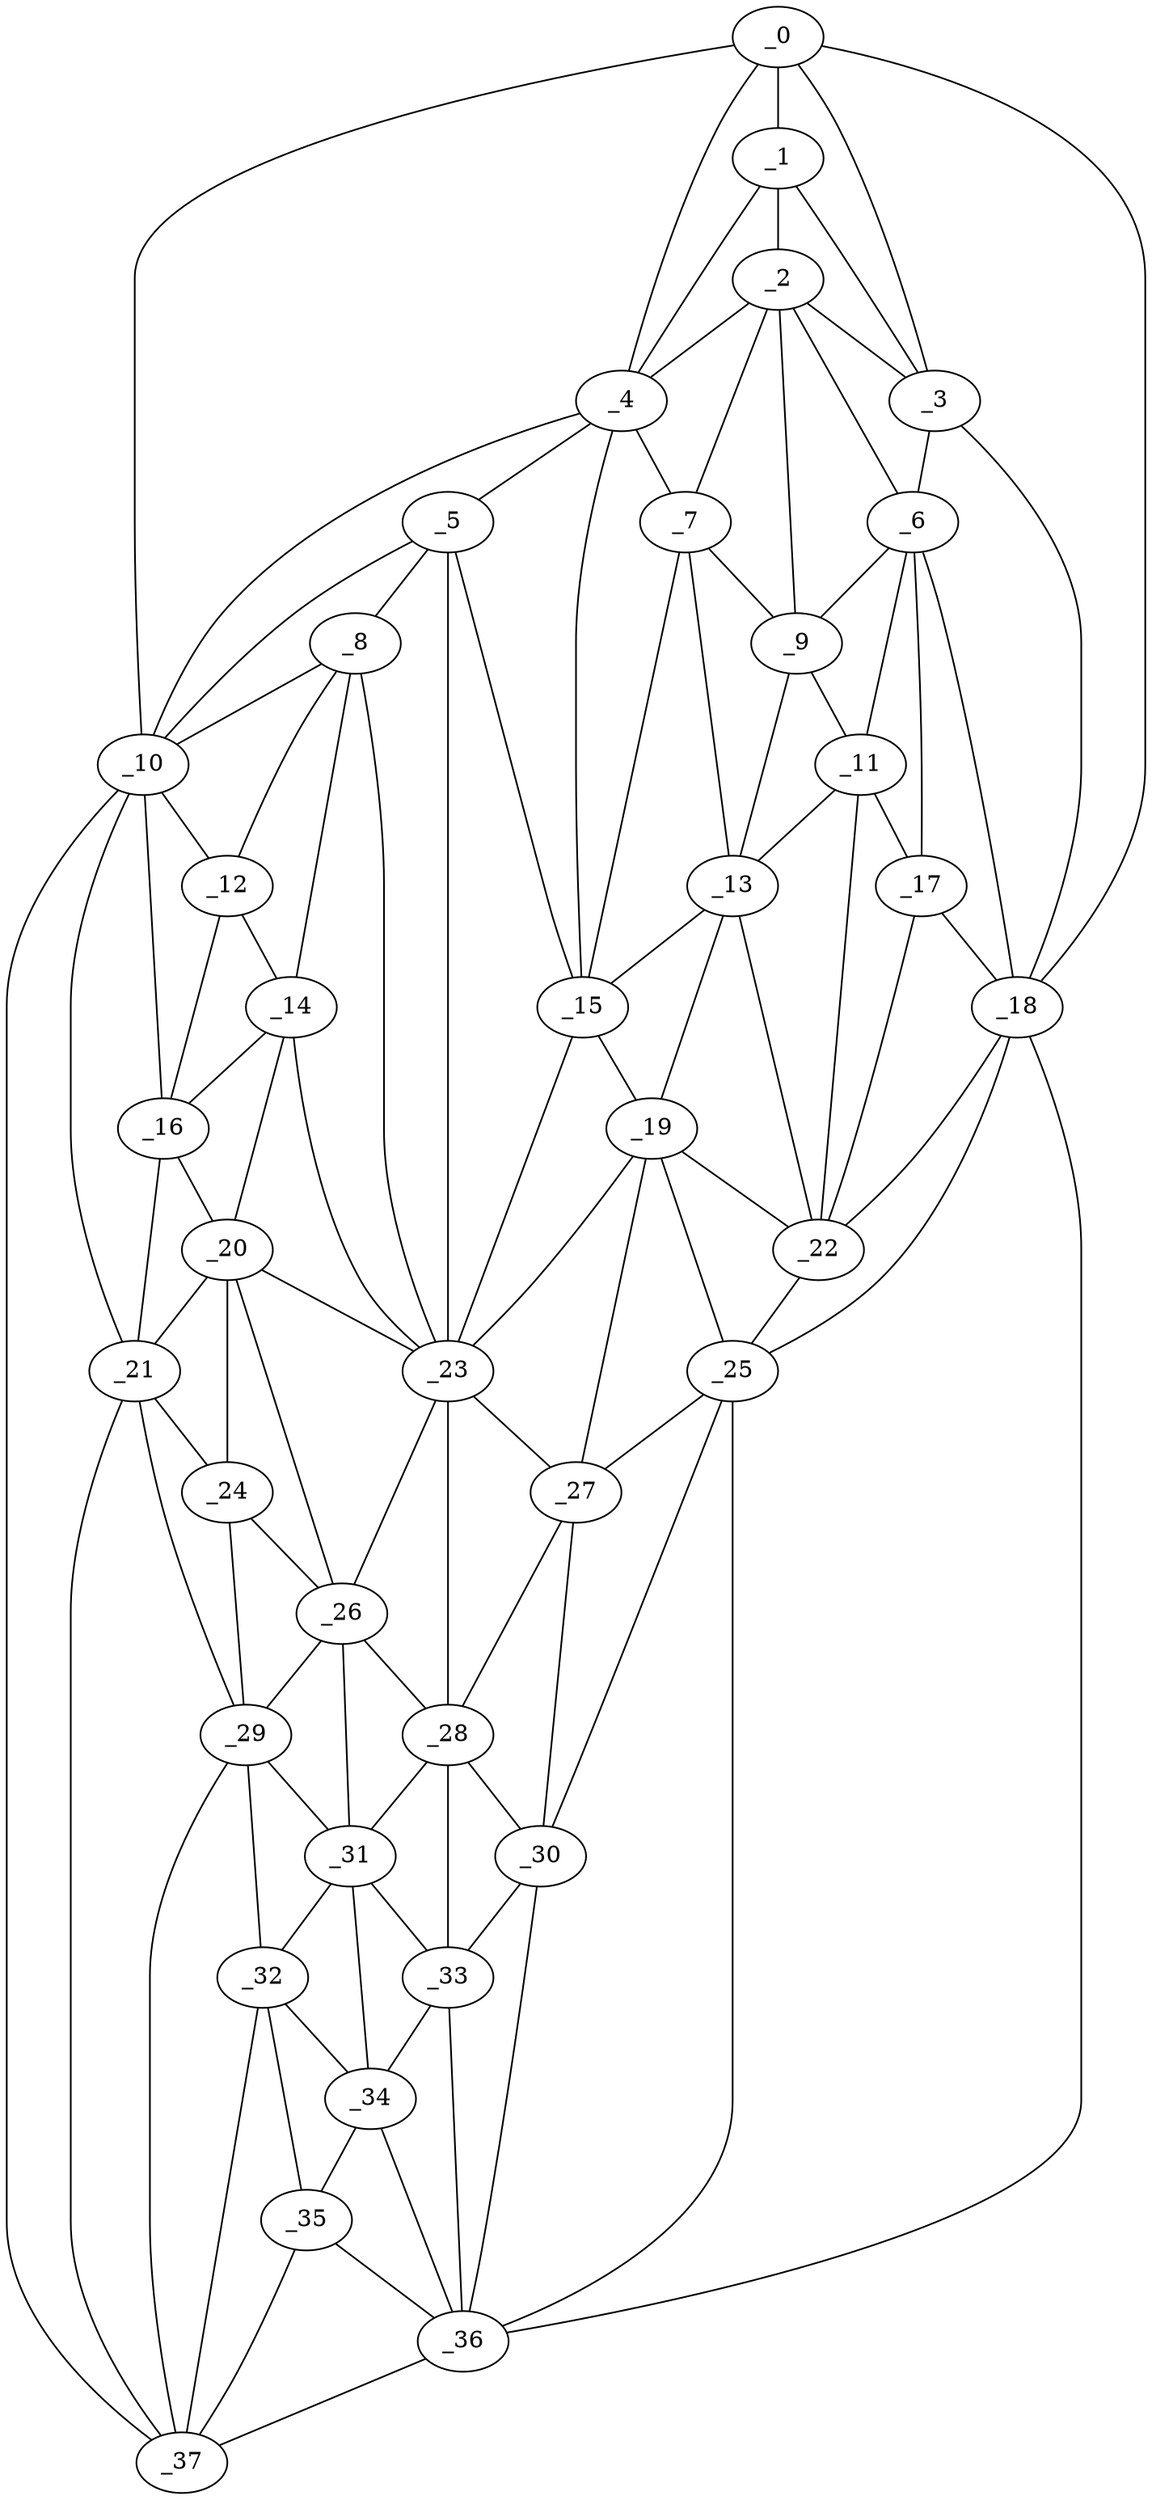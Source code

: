 graph "obj79__255.gxl" {
	_0	 [x=6,
		y=15];
	_1	 [x=24,
		y=16];
	_0 -- _1	 [valence=1];
	_3	 [x=40,
		y=13];
	_0 -- _3	 [valence=1];
	_4	 [x=42,
		y=54];
	_0 -- _4	 [valence=2];
	_10	 [x=53,
		y=120];
	_0 -- _10	 [valence=1];
	_18	 [x=70,
		y=7];
	_0 -- _18	 [valence=1];
	_2	 [x=38,
		y=20];
	_1 -- _2	 [valence=1];
	_1 -- _3	 [valence=2];
	_1 -- _4	 [valence=2];
	_2 -- _3	 [valence=2];
	_2 -- _4	 [valence=2];
	_6	 [x=48,
		y=17];
	_2 -- _6	 [valence=2];
	_7	 [x=49,
		y=35];
	_2 -- _7	 [valence=2];
	_9	 [x=53,
		y=27];
	_2 -- _9	 [valence=1];
	_3 -- _6	 [valence=2];
	_3 -- _18	 [valence=2];
	_5	 [x=46,
		y=60];
	_4 -- _5	 [valence=2];
	_4 -- _7	 [valence=2];
	_4 -- _10	 [valence=1];
	_15	 [x=64,
		y=40];
	_4 -- _15	 [valence=2];
	_8	 [x=52,
		y=71];
	_5 -- _8	 [valence=2];
	_5 -- _10	 [valence=2];
	_5 -- _15	 [valence=2];
	_23	 [x=77,
		y=55];
	_5 -- _23	 [valence=1];
	_6 -- _9	 [valence=2];
	_11	 [x=61,
		y=24];
	_6 -- _11	 [valence=1];
	_17	 [x=68,
		y=17];
	_6 -- _17	 [valence=2];
	_6 -- _18	 [valence=1];
	_7 -- _9	 [valence=2];
	_13	 [x=63,
		y=35];
	_7 -- _13	 [valence=2];
	_7 -- _15	 [valence=1];
	_8 -- _10	 [valence=1];
	_12	 [x=61,
		y=85];
	_8 -- _12	 [valence=2];
	_14	 [x=63,
		y=77];
	_8 -- _14	 [valence=2];
	_8 -- _23	 [valence=2];
	_9 -- _11	 [valence=2];
	_9 -- _13	 [valence=2];
	_10 -- _12	 [valence=2];
	_16	 [x=66,
		y=85];
	_10 -- _16	 [valence=2];
	_21	 [x=73,
		y=84];
	_10 -- _21	 [valence=1];
	_37	 [x=123,
		y=112];
	_10 -- _37	 [valence=1];
	_11 -- _13	 [valence=2];
	_11 -- _17	 [valence=2];
	_22	 [x=74,
		y=23];
	_11 -- _22	 [valence=2];
	_12 -- _14	 [valence=2];
	_12 -- _16	 [valence=2];
	_13 -- _15	 [valence=1];
	_19	 [x=71,
		y=42];
	_13 -- _19	 [valence=2];
	_13 -- _22	 [valence=1];
	_14 -- _16	 [valence=2];
	_20	 [x=71,
		y=76];
	_14 -- _20	 [valence=2];
	_14 -- _23	 [valence=1];
	_15 -- _19	 [valence=2];
	_15 -- _23	 [valence=2];
	_16 -- _20	 [valence=2];
	_16 -- _21	 [valence=1];
	_17 -- _18	 [valence=2];
	_17 -- _22	 [valence=2];
	_18 -- _22	 [valence=1];
	_25	 [x=83,
		y=34];
	_18 -- _25	 [valence=1];
	_36	 [x=121,
		y=62];
	_18 -- _36	 [valence=1];
	_19 -- _22	 [valence=2];
	_19 -- _23	 [valence=1];
	_19 -- _25	 [valence=1];
	_27	 [x=88,
		y=44];
	_19 -- _27	 [valence=2];
	_20 -- _21	 [valence=1];
	_20 -- _23	 [valence=2];
	_24	 [x=82,
		y=81];
	_20 -- _24	 [valence=1];
	_26	 [x=86,
		y=74];
	_20 -- _26	 [valence=2];
	_21 -- _24	 [valence=2];
	_29	 [x=93,
		y=81];
	_21 -- _29	 [valence=2];
	_21 -- _37	 [valence=1];
	_22 -- _25	 [valence=2];
	_23 -- _26	 [valence=1];
	_23 -- _27	 [valence=1];
	_28	 [x=91,
		y=54];
	_23 -- _28	 [valence=2];
	_24 -- _26	 [valence=2];
	_24 -- _29	 [valence=1];
	_25 -- _27	 [valence=2];
	_30	 [x=98,
		y=51];
	_25 -- _30	 [valence=2];
	_25 -- _36	 [valence=2];
	_26 -- _28	 [valence=2];
	_26 -- _29	 [valence=1];
	_31	 [x=99,
		y=74];
	_26 -- _31	 [valence=2];
	_27 -- _28	 [valence=2];
	_27 -- _30	 [valence=2];
	_28 -- _30	 [valence=2];
	_28 -- _31	 [valence=2];
	_33	 [x=104,
		y=56];
	_28 -- _33	 [valence=2];
	_29 -- _31	 [valence=1];
	_32	 [x=101,
		y=80];
	_29 -- _32	 [valence=2];
	_29 -- _37	 [valence=1];
	_30 -- _33	 [valence=2];
	_30 -- _36	 [valence=1];
	_31 -- _32	 [valence=2];
	_31 -- _33	 [valence=2];
	_34	 [x=108,
		y=72];
	_31 -- _34	 [valence=1];
	_32 -- _34	 [valence=2];
	_35	 [x=112,
		y=80];
	_32 -- _35	 [valence=1];
	_32 -- _37	 [valence=2];
	_33 -- _34	 [valence=2];
	_33 -- _36	 [valence=1];
	_34 -- _35	 [valence=2];
	_34 -- _36	 [valence=2];
	_35 -- _36	 [valence=2];
	_35 -- _37	 [valence=1];
	_36 -- _37	 [valence=1];
}
